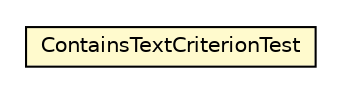 #!/usr/local/bin/dot
#
# Class diagram 
# Generated by UMLGraph version R5_6_6-8-g8d7759 (http://www.umlgraph.org/)
#

digraph G {
	edge [fontname="Helvetica",fontsize=10,labelfontname="Helvetica",labelfontsize=10];
	node [fontname="Helvetica",fontsize=10,shape=plaintext];
	nodesep=0.25;
	ranksep=0.5;
	// org.dayatang.domain.internal.ContainsTextCriterionTest
	c1223 [label=<<table title="org.dayatang.domain.internal.ContainsTextCriterionTest" border="0" cellborder="1" cellspacing="0" cellpadding="2" port="p" bgcolor="lemonChiffon" href="./ContainsTextCriterionTest.html">
		<tr><td><table border="0" cellspacing="0" cellpadding="1">
<tr><td align="center" balign="center"> ContainsTextCriterionTest </td></tr>
		</table></td></tr>
		</table>>, URL="./ContainsTextCriterionTest.html", fontname="Helvetica", fontcolor="black", fontsize=10.0];
}

